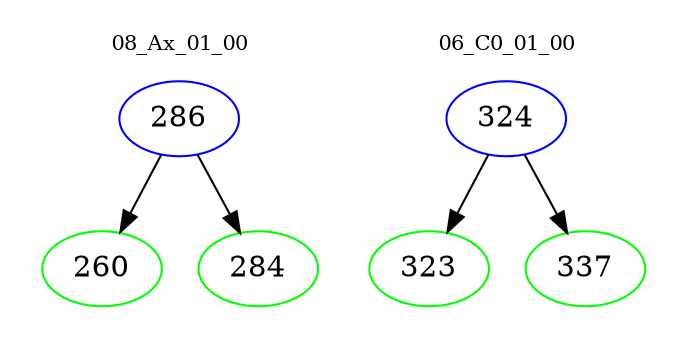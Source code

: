 digraph{
subgraph cluster_0 {
color = white
label = "08_Ax_01_00";
fontsize=10;
T0_286 [label="286", color="blue"]
T0_286 -> T0_260 [color="black"]
T0_260 [label="260", color="green"]
T0_286 -> T0_284 [color="black"]
T0_284 [label="284", color="green"]
}
subgraph cluster_1 {
color = white
label = "06_C0_01_00";
fontsize=10;
T1_324 [label="324", color="blue"]
T1_324 -> T1_323 [color="black"]
T1_323 [label="323", color="green"]
T1_324 -> T1_337 [color="black"]
T1_337 [label="337", color="green"]
}
}
